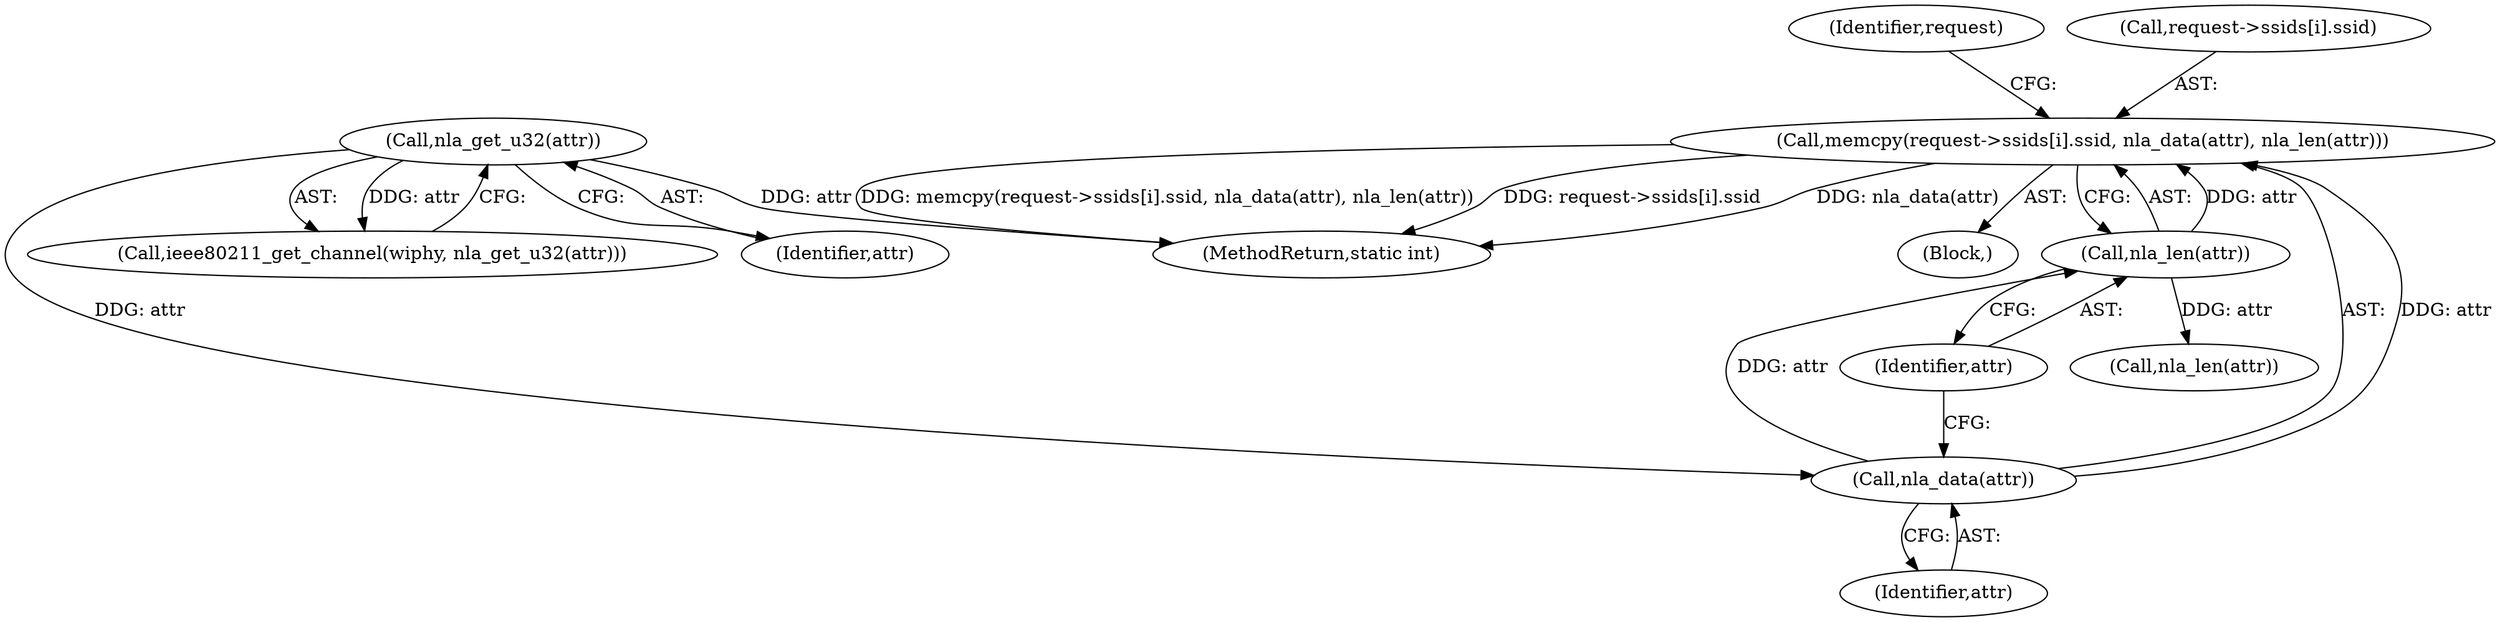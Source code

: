 digraph "0_linux_208c72f4fe44fe09577e7975ba0e7fa0278f3d03_0@API" {
"1000494" [label="(Call,memcpy(request->ssids[i].ssid, nla_data(attr), nla_len(attr)))"];
"1000502" [label="(Call,nla_data(attr))"];
"1000360" [label="(Call,nla_get_u32(attr))"];
"1000504" [label="(Call,nla_len(attr))"];
"1000358" [label="(Call,ieee80211_get_channel(wiphy, nla_get_u32(attr)))"];
"1000510" [label="(Identifier,request)"];
"1000598" [label="(MethodReturn,static int)"];
"1000502" [label="(Call,nla_data(attr))"];
"1000503" [label="(Identifier,attr)"];
"1000505" [label="(Identifier,attr)"];
"1000361" [label="(Identifier,attr)"];
"1000504" [label="(Call,nla_len(attr))"];
"1000495" [label="(Call,request->ssids[i].ssid)"];
"1000514" [label="(Call,nla_len(attr))"];
"1000494" [label="(Call,memcpy(request->ssids[i].ssid, nla_data(attr), nla_len(attr)))"];
"1000360" [label="(Call,nla_get_u32(attr))"];
"1000477" [label="(Block,)"];
"1000494" -> "1000477"  [label="AST: "];
"1000494" -> "1000504"  [label="CFG: "];
"1000495" -> "1000494"  [label="AST: "];
"1000502" -> "1000494"  [label="AST: "];
"1000504" -> "1000494"  [label="AST: "];
"1000510" -> "1000494"  [label="CFG: "];
"1000494" -> "1000598"  [label="DDG: memcpy(request->ssids[i].ssid, nla_data(attr), nla_len(attr))"];
"1000494" -> "1000598"  [label="DDG: request->ssids[i].ssid"];
"1000494" -> "1000598"  [label="DDG: nla_data(attr)"];
"1000502" -> "1000494"  [label="DDG: attr"];
"1000504" -> "1000494"  [label="DDG: attr"];
"1000502" -> "1000503"  [label="CFG: "];
"1000503" -> "1000502"  [label="AST: "];
"1000505" -> "1000502"  [label="CFG: "];
"1000360" -> "1000502"  [label="DDG: attr"];
"1000502" -> "1000504"  [label="DDG: attr"];
"1000360" -> "1000358"  [label="AST: "];
"1000360" -> "1000361"  [label="CFG: "];
"1000361" -> "1000360"  [label="AST: "];
"1000358" -> "1000360"  [label="CFG: "];
"1000360" -> "1000598"  [label="DDG: attr"];
"1000360" -> "1000358"  [label="DDG: attr"];
"1000504" -> "1000505"  [label="CFG: "];
"1000505" -> "1000504"  [label="AST: "];
"1000504" -> "1000514"  [label="DDG: attr"];
}
